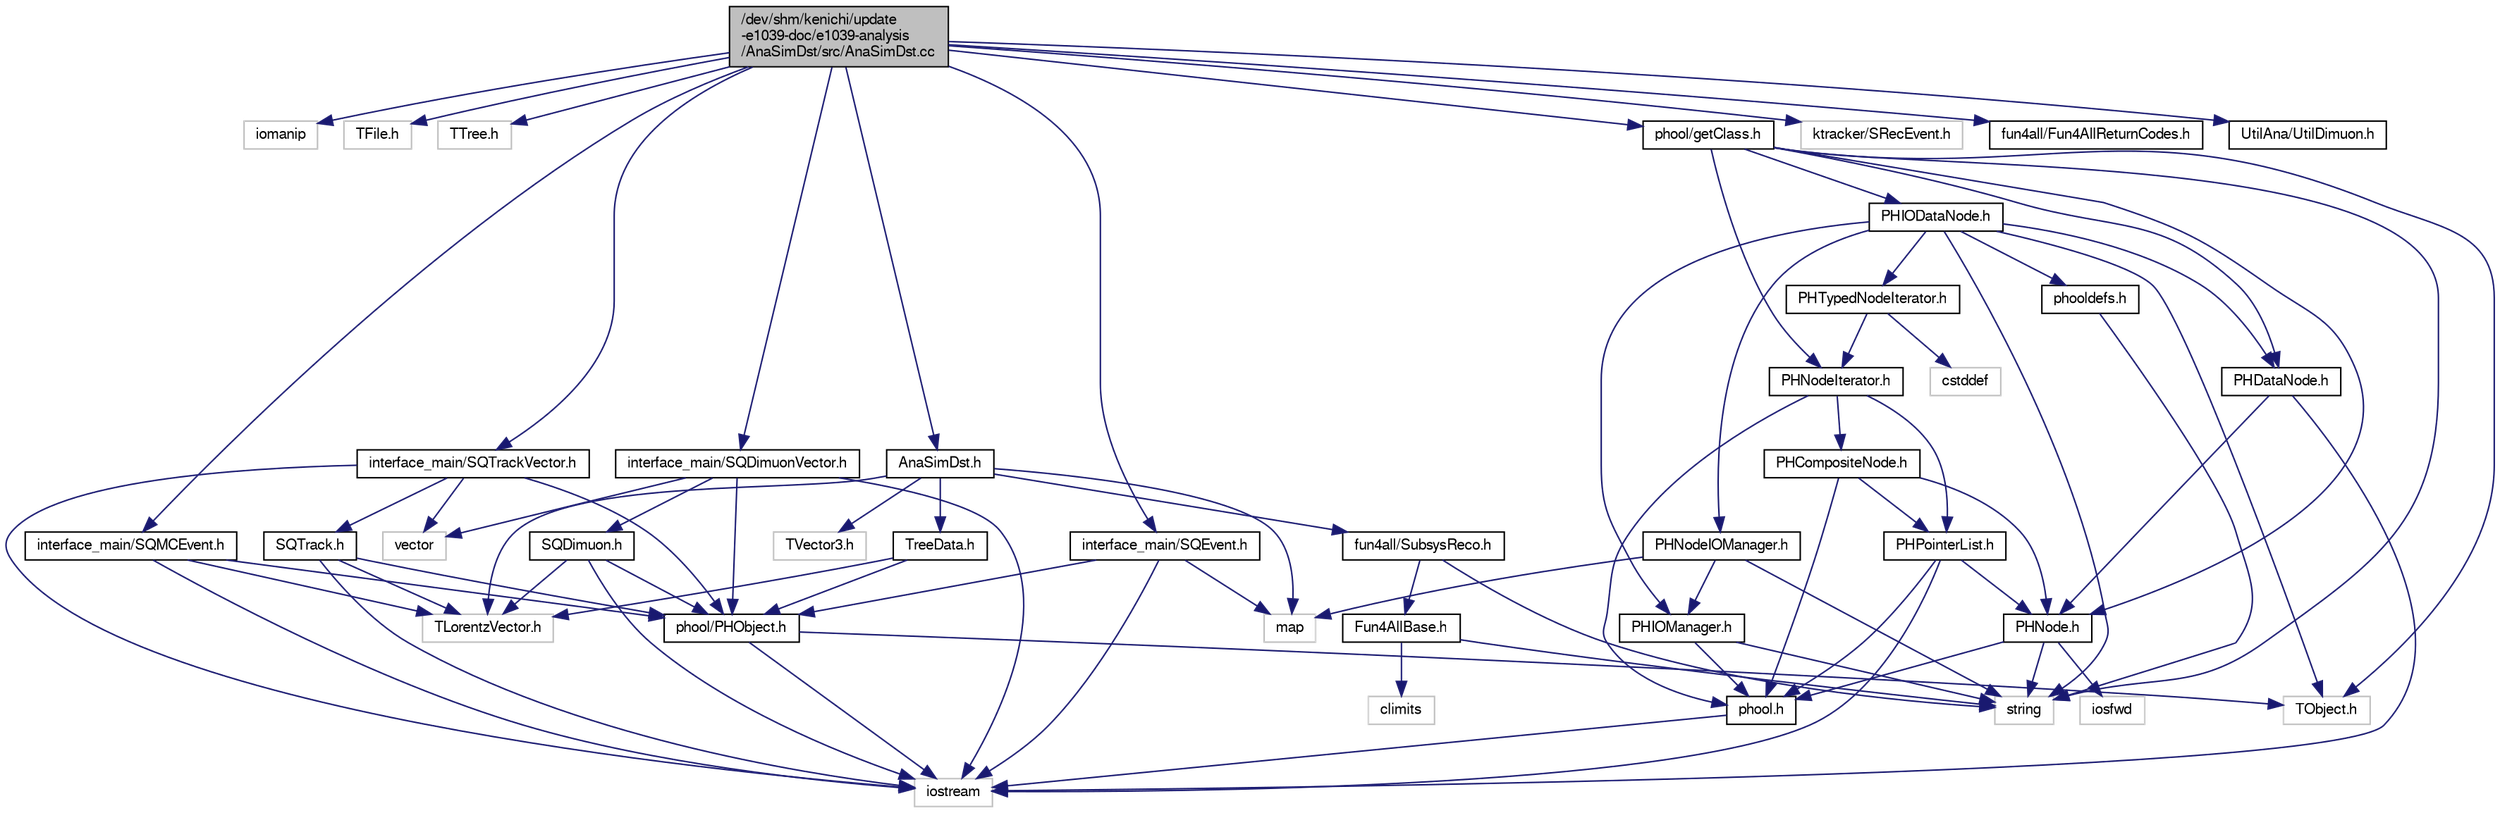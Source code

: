 digraph "/dev/shm/kenichi/update-e1039-doc/e1039-analysis/AnaSimDst/src/AnaSimDst.cc"
{
  bgcolor="transparent";
  edge [fontname="FreeSans",fontsize="10",labelfontname="FreeSans",labelfontsize="10"];
  node [fontname="FreeSans",fontsize="10",shape=record];
  Node1 [label="/dev/shm/kenichi/update\l-e1039-doc/e1039-analysis\l/AnaSimDst/src/AnaSimDst.cc",height=0.2,width=0.4,color="black", fillcolor="grey75", style="filled" fontcolor="black"];
  Node1 -> Node2 [color="midnightblue",fontsize="10",style="solid",fontname="FreeSans"];
  Node2 [label="iomanip",height=0.2,width=0.4,color="grey75"];
  Node1 -> Node3 [color="midnightblue",fontsize="10",style="solid",fontname="FreeSans"];
  Node3 [label="TFile.h",height=0.2,width=0.4,color="grey75"];
  Node1 -> Node4 [color="midnightblue",fontsize="10",style="solid",fontname="FreeSans"];
  Node4 [label="TTree.h",height=0.2,width=0.4,color="grey75"];
  Node1 -> Node5 [color="midnightblue",fontsize="10",style="solid",fontname="FreeSans"];
  Node5 [label="interface_main/SQEvent.h",height=0.2,width=0.4,color="black",URL="$d0/db5/SQEvent_8h.html"];
  Node5 -> Node6 [color="midnightblue",fontsize="10",style="solid",fontname="FreeSans"];
  Node6 [label="phool/PHObject.h",height=0.2,width=0.4,color="black",URL="$df/d32/PHObject_8h.html"];
  Node6 -> Node7 [color="midnightblue",fontsize="10",style="solid",fontname="FreeSans"];
  Node7 [label="TObject.h",height=0.2,width=0.4,color="grey75"];
  Node6 -> Node8 [color="midnightblue",fontsize="10",style="solid",fontname="FreeSans"];
  Node8 [label="iostream",height=0.2,width=0.4,color="grey75"];
  Node5 -> Node9 [color="midnightblue",fontsize="10",style="solid",fontname="FreeSans"];
  Node9 [label="map",height=0.2,width=0.4,color="grey75"];
  Node5 -> Node8 [color="midnightblue",fontsize="10",style="solid",fontname="FreeSans"];
  Node1 -> Node10 [color="midnightblue",fontsize="10",style="solid",fontname="FreeSans"];
  Node10 [label="interface_main/SQMCEvent.h",height=0.2,width=0.4,color="black",URL="$d4/d54/SQMCEvent_8h.html"];
  Node10 -> Node8 [color="midnightblue",fontsize="10",style="solid",fontname="FreeSans"];
  Node10 -> Node6 [color="midnightblue",fontsize="10",style="solid",fontname="FreeSans"];
  Node10 -> Node11 [color="midnightblue",fontsize="10",style="solid",fontname="FreeSans"];
  Node11 [label="TLorentzVector.h",height=0.2,width=0.4,color="grey75"];
  Node1 -> Node12 [color="midnightblue",fontsize="10",style="solid",fontname="FreeSans"];
  Node12 [label="interface_main/SQTrackVector.h",height=0.2,width=0.4,color="black",URL="$d9/d7f/SQTrackVector_8h.html"];
  Node12 -> Node8 [color="midnightblue",fontsize="10",style="solid",fontname="FreeSans"];
  Node12 -> Node13 [color="midnightblue",fontsize="10",style="solid",fontname="FreeSans"];
  Node13 [label="vector",height=0.2,width=0.4,color="grey75"];
  Node12 -> Node6 [color="midnightblue",fontsize="10",style="solid",fontname="FreeSans"];
  Node12 -> Node14 [color="midnightblue",fontsize="10",style="solid",fontname="FreeSans"];
  Node14 [label="SQTrack.h",height=0.2,width=0.4,color="black",URL="$d7/da7/SQTrack_8h.html"];
  Node14 -> Node8 [color="midnightblue",fontsize="10",style="solid",fontname="FreeSans"];
  Node14 -> Node6 [color="midnightblue",fontsize="10",style="solid",fontname="FreeSans"];
  Node14 -> Node11 [color="midnightblue",fontsize="10",style="solid",fontname="FreeSans"];
  Node1 -> Node15 [color="midnightblue",fontsize="10",style="solid",fontname="FreeSans"];
  Node15 [label="interface_main/SQDimuonVector.h",height=0.2,width=0.4,color="black",URL="$d7/d21/SQDimuonVector_8h.html"];
  Node15 -> Node8 [color="midnightblue",fontsize="10",style="solid",fontname="FreeSans"];
  Node15 -> Node13 [color="midnightblue",fontsize="10",style="solid",fontname="FreeSans"];
  Node15 -> Node6 [color="midnightblue",fontsize="10",style="solid",fontname="FreeSans"];
  Node15 -> Node16 [color="midnightblue",fontsize="10",style="solid",fontname="FreeSans"];
  Node16 [label="SQDimuon.h",height=0.2,width=0.4,color="black",URL="$d5/d78/SQDimuon_8h.html"];
  Node16 -> Node8 [color="midnightblue",fontsize="10",style="solid",fontname="FreeSans"];
  Node16 -> Node6 [color="midnightblue",fontsize="10",style="solid",fontname="FreeSans"];
  Node16 -> Node11 [color="midnightblue",fontsize="10",style="solid",fontname="FreeSans"];
  Node1 -> Node17 [color="midnightblue",fontsize="10",style="solid",fontname="FreeSans"];
  Node17 [label="ktracker/SRecEvent.h",height=0.2,width=0.4,color="grey75"];
  Node1 -> Node18 [color="midnightblue",fontsize="10",style="solid",fontname="FreeSans"];
  Node18 [label="fun4all/Fun4AllReturnCodes.h",height=0.2,width=0.4,color="black",URL="$da/dc1/Fun4AllReturnCodes_8h.html"];
  Node1 -> Node19 [color="midnightblue",fontsize="10",style="solid",fontname="FreeSans"];
  Node19 [label="phool/getClass.h",height=0.2,width=0.4,color="black",URL="$dd/dd4/getClass_8h.html"];
  Node19 -> Node20 [color="midnightblue",fontsize="10",style="solid",fontname="FreeSans"];
  Node20 [label="PHNodeIterator.h",height=0.2,width=0.4,color="black",URL="$d8/dfd/PHNodeIterator_8h.html"];
  Node20 -> Node21 [color="midnightblue",fontsize="10",style="solid",fontname="FreeSans"];
  Node21 [label="phool.h",height=0.2,width=0.4,color="black",URL="$d5/d6f/phool_8h.html"];
  Node21 -> Node8 [color="midnightblue",fontsize="10",style="solid",fontname="FreeSans"];
  Node20 -> Node22 [color="midnightblue",fontsize="10",style="solid",fontname="FreeSans"];
  Node22 [label="PHCompositeNode.h",height=0.2,width=0.4,color="black",URL="$d8/d30/PHCompositeNode_8h.html"];
  Node22 -> Node21 [color="midnightblue",fontsize="10",style="solid",fontname="FreeSans"];
  Node22 -> Node23 [color="midnightblue",fontsize="10",style="solid",fontname="FreeSans"];
  Node23 [label="PHNode.h",height=0.2,width=0.4,color="black",URL="$d3/d62/PHNode_8h.html"];
  Node23 -> Node21 [color="midnightblue",fontsize="10",style="solid",fontname="FreeSans"];
  Node23 -> Node24 [color="midnightblue",fontsize="10",style="solid",fontname="FreeSans"];
  Node24 [label="iosfwd",height=0.2,width=0.4,color="grey75"];
  Node23 -> Node25 [color="midnightblue",fontsize="10",style="solid",fontname="FreeSans"];
  Node25 [label="string",height=0.2,width=0.4,color="grey75"];
  Node22 -> Node26 [color="midnightblue",fontsize="10",style="solid",fontname="FreeSans"];
  Node26 [label="PHPointerList.h",height=0.2,width=0.4,color="black",URL="$db/dd5/PHPointerList_8h.html"];
  Node26 -> Node21 [color="midnightblue",fontsize="10",style="solid",fontname="FreeSans"];
  Node26 -> Node23 [color="midnightblue",fontsize="10",style="solid",fontname="FreeSans"];
  Node26 -> Node8 [color="midnightblue",fontsize="10",style="solid",fontname="FreeSans"];
  Node20 -> Node26 [color="midnightblue",fontsize="10",style="solid",fontname="FreeSans"];
  Node19 -> Node27 [color="midnightblue",fontsize="10",style="solid",fontname="FreeSans"];
  Node27 [label="PHIODataNode.h",height=0.2,width=0.4,color="black",URL="$d3/d79/PHIODataNode_8h.html"];
  Node27 -> Node28 [color="midnightblue",fontsize="10",style="solid",fontname="FreeSans"];
  Node28 [label="PHDataNode.h",height=0.2,width=0.4,color="black",URL="$dd/d9b/PHDataNode_8h.html"];
  Node28 -> Node23 [color="midnightblue",fontsize="10",style="solid",fontname="FreeSans"];
  Node28 -> Node8 [color="midnightblue",fontsize="10",style="solid",fontname="FreeSans"];
  Node27 -> Node29 [color="midnightblue",fontsize="10",style="solid",fontname="FreeSans"];
  Node29 [label="PHIOManager.h",height=0.2,width=0.4,color="black",URL="$d9/d53/PHIOManager_8h.html"];
  Node29 -> Node21 [color="midnightblue",fontsize="10",style="solid",fontname="FreeSans"];
  Node29 -> Node25 [color="midnightblue",fontsize="10",style="solid",fontname="FreeSans"];
  Node27 -> Node30 [color="midnightblue",fontsize="10",style="solid",fontname="FreeSans"];
  Node30 [label="PHNodeIOManager.h",height=0.2,width=0.4,color="black",URL="$dd/de7/PHNodeIOManager_8h.html"];
  Node30 -> Node29 [color="midnightblue",fontsize="10",style="solid",fontname="FreeSans"];
  Node30 -> Node25 [color="midnightblue",fontsize="10",style="solid",fontname="FreeSans"];
  Node30 -> Node9 [color="midnightblue",fontsize="10",style="solid",fontname="FreeSans"];
  Node27 -> Node31 [color="midnightblue",fontsize="10",style="solid",fontname="FreeSans"];
  Node31 [label="PHTypedNodeIterator.h",height=0.2,width=0.4,color="black",URL="$db/d17/PHTypedNodeIterator_8h.html"];
  Node31 -> Node20 [color="midnightblue",fontsize="10",style="solid",fontname="FreeSans"];
  Node31 -> Node32 [color="midnightblue",fontsize="10",style="solid",fontname="FreeSans"];
  Node32 [label="cstddef",height=0.2,width=0.4,color="grey75"];
  Node27 -> Node33 [color="midnightblue",fontsize="10",style="solid",fontname="FreeSans"];
  Node33 [label="phooldefs.h",height=0.2,width=0.4,color="black",URL="$de/da7/phooldefs_8h.html"];
  Node33 -> Node25 [color="midnightblue",fontsize="10",style="solid",fontname="FreeSans"];
  Node27 -> Node7 [color="midnightblue",fontsize="10",style="solid",fontname="FreeSans"];
  Node27 -> Node25 [color="midnightblue",fontsize="10",style="solid",fontname="FreeSans"];
  Node19 -> Node28 [color="midnightblue",fontsize="10",style="solid",fontname="FreeSans"];
  Node19 -> Node23 [color="midnightblue",fontsize="10",style="solid",fontname="FreeSans"];
  Node19 -> Node7 [color="midnightblue",fontsize="10",style="solid",fontname="FreeSans"];
  Node19 -> Node25 [color="midnightblue",fontsize="10",style="solid",fontname="FreeSans"];
  Node1 -> Node34 [color="midnightblue",fontsize="10",style="solid",fontname="FreeSans"];
  Node34 [label="UtilAna/UtilDimuon.h",height=0.2,width=0.4,color="black",URL="$d7/d60/UtilDimuon_8h.html"];
  Node1 -> Node35 [color="midnightblue",fontsize="10",style="solid",fontname="FreeSans"];
  Node35 [label="AnaSimDst.h",height=0.2,width=0.4,color="black",URL="$dc/da9/AnaSimDst_8h.html"];
  Node35 -> Node9 [color="midnightblue",fontsize="10",style="solid",fontname="FreeSans"];
  Node35 -> Node36 [color="midnightblue",fontsize="10",style="solid",fontname="FreeSans"];
  Node36 [label="TVector3.h",height=0.2,width=0.4,color="grey75"];
  Node35 -> Node11 [color="midnightblue",fontsize="10",style="solid",fontname="FreeSans"];
  Node35 -> Node37 [color="midnightblue",fontsize="10",style="solid",fontname="FreeSans"];
  Node37 [label="fun4all/SubsysReco.h",height=0.2,width=0.4,color="black",URL="$d5/dc2/SubsysReco_8h.html"];
  Node37 -> Node38 [color="midnightblue",fontsize="10",style="solid",fontname="FreeSans"];
  Node38 [label="Fun4AllBase.h",height=0.2,width=0.4,color="black",URL="$d2/de7/Fun4AllBase_8h.html"];
  Node38 -> Node25 [color="midnightblue",fontsize="10",style="solid",fontname="FreeSans"];
  Node38 -> Node39 [color="midnightblue",fontsize="10",style="solid",fontname="FreeSans"];
  Node39 [label="climits",height=0.2,width=0.4,color="grey75"];
  Node37 -> Node25 [color="midnightblue",fontsize="10",style="solid",fontname="FreeSans"];
  Node35 -> Node40 [color="midnightblue",fontsize="10",style="solid",fontname="FreeSans"];
  Node40 [label="TreeData.h",height=0.2,width=0.4,color="black",URL="$d2/d5d/TreeData_8h.html"];
  Node40 -> Node6 [color="midnightblue",fontsize="10",style="solid",fontname="FreeSans"];
  Node40 -> Node11 [color="midnightblue",fontsize="10",style="solid",fontname="FreeSans"];
}
